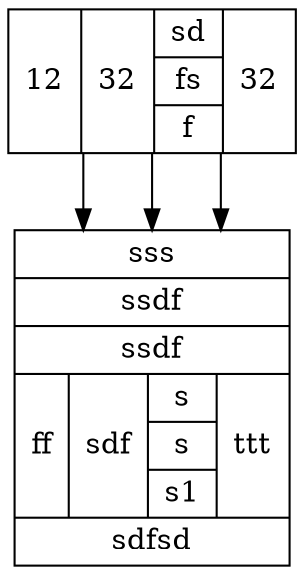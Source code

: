 digraph G {
splines=ortho
showgrid=true
a[shape=record,label="<l>12|<k>32|{<u>sd|<c>fs|f}|32"]
b[shape=record,label="{sss|ssdf|ssdf|{<p>ff|sdf|{s|s|s1}|<t>ttt}|<b>sdfsd}"]

a->b[tailcell=l,headcell=p]
a->b[tailcell=k,headcell=t]
a->b[tailcell=u,headcell=b]
}